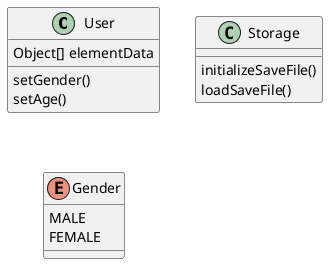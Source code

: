 @startuml
'https://plantuml.com/class-diagram

class User {
Object[] elementData
setGender()
setAge()
}

class Storage {
initializeSaveFile()
loadSaveFile()
}

enum Gender {
MALE
FEMALE
}

@enduml